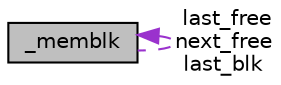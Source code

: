 digraph "_memblk"
{
 // LATEX_PDF_SIZE
  edge [fontname="Helvetica",fontsize="10",labelfontname="Helvetica",labelfontsize="10"];
  node [fontname="Helvetica",fontsize="10",shape=record];
  Node1 [label="_memblk",height=0.2,width=0.4,color="black", fillcolor="grey75", style="filled", fontcolor="black",tooltip="内存表项 64bit - 8B"];
  Node1 -> Node1 [dir="back",color="darkorchid3",fontsize="10",style="dashed",label=" last_free\nnext_free\nlast_blk" ,fontname="Helvetica"];
}
